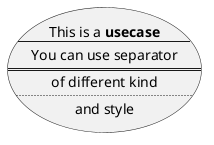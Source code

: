 {
  "sha1": "9e5vrj4x4kjjqc2xvbthz9ebg7j3pli",
  "insertion": {
    "when": "2024-05-30T20:48:21.666Z",
    "user": "plantuml@gmail.com"
  }
}
@startuml
!pragma svek_trace on
usecase usecase [
This is a <b>usecase
----
You can use separator
====
of different kind
....
and style
]
@enduml
